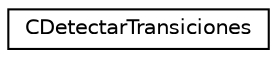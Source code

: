 digraph "Graphical Class Hierarchy"
{
  edge [fontname="Helvetica",fontsize="10",labelfontname="Helvetica",labelfontsize="10"];
  node [fontname="Helvetica",fontsize="10",shape=record];
  rankdir="LR";
  Node1 [label="CDetectarTransiciones",height=0.2,width=0.4,color="black", fillcolor="white", style="filled",URL="$classCDetectarTransiciones.html"];
}
